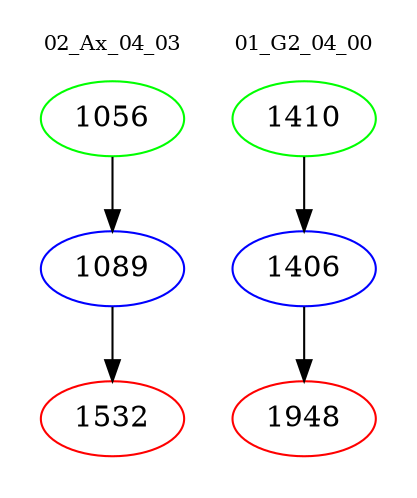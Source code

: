 digraph{
subgraph cluster_0 {
color = white
label = "02_Ax_04_03";
fontsize=10;
T0_1056 [label="1056", color="green"]
T0_1056 -> T0_1089 [color="black"]
T0_1089 [label="1089", color="blue"]
T0_1089 -> T0_1532 [color="black"]
T0_1532 [label="1532", color="red"]
}
subgraph cluster_1 {
color = white
label = "01_G2_04_00";
fontsize=10;
T1_1410 [label="1410", color="green"]
T1_1410 -> T1_1406 [color="black"]
T1_1406 [label="1406", color="blue"]
T1_1406 -> T1_1948 [color="black"]
T1_1948 [label="1948", color="red"]
}
}
